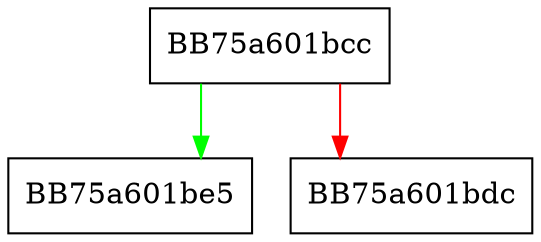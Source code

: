 digraph GetFileUSN {
  node [shape="box"];
  graph [splines=ortho];
  BB75a601bcc -> BB75a601be5 [color="green"];
  BB75a601bcc -> BB75a601bdc [color="red"];
}
